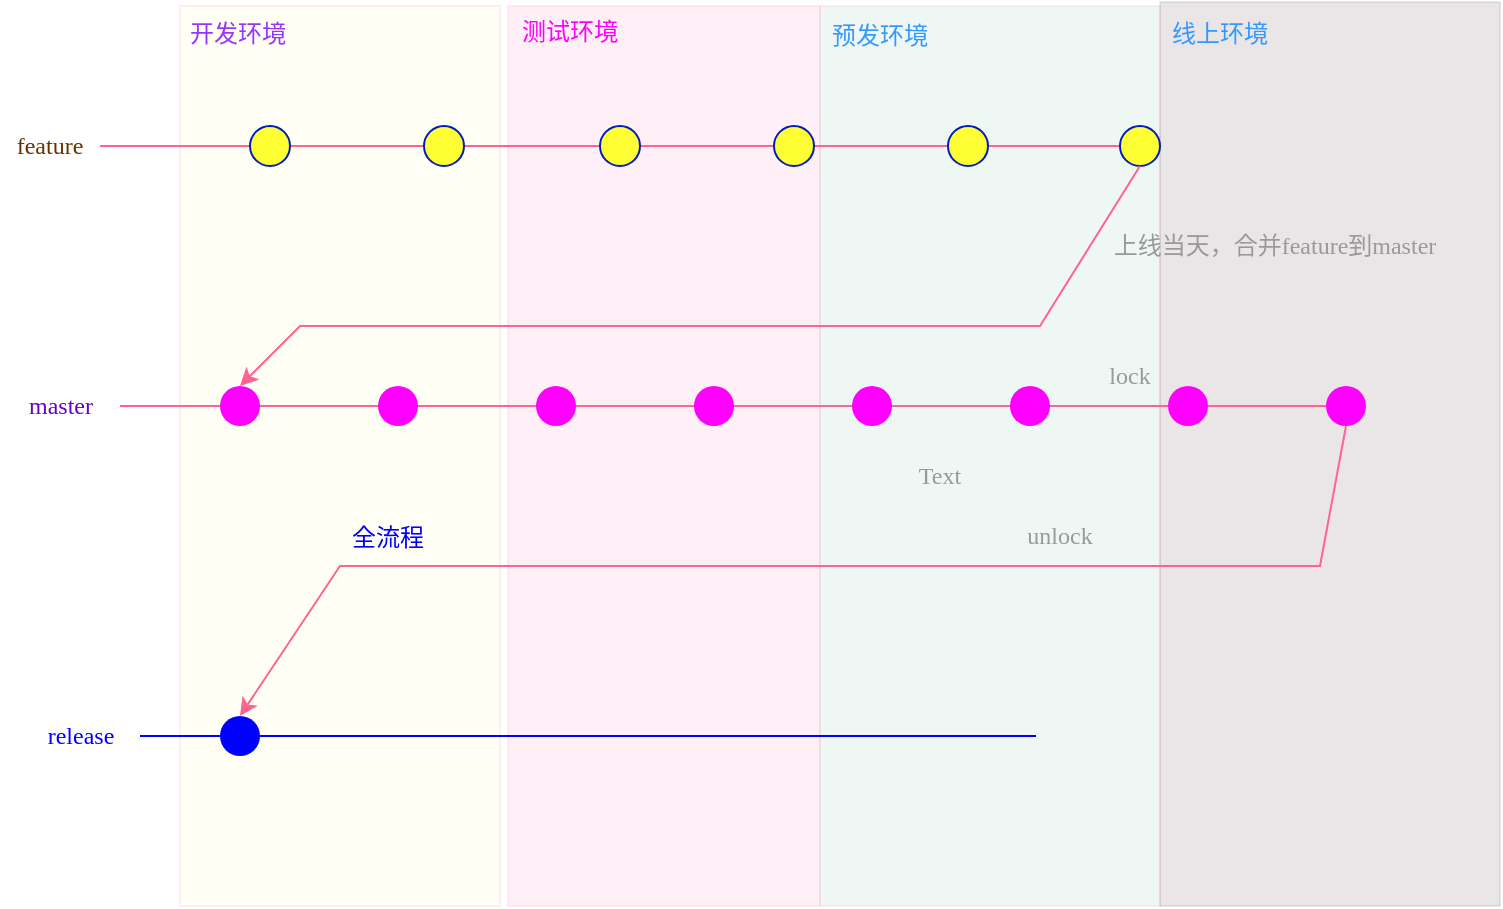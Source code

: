<mxfile version="20.4.2" type="github">
  <diagram id="TzBalXsc01uIw9ZvVDBB" name="第 1 页">
    <mxGraphModel dx="2253" dy="828" grid="1" gridSize="10" guides="1" tooltips="1" connect="1" arrows="1" fold="1" page="1" pageScale="1" pageWidth="827" pageHeight="1169" math="0" shadow="0">
      <root>
        <mxCell id="0" />
        <mxCell id="1" parent="0" />
        <mxCell id="niQiQJxrwAqzrNqDz88d-1" value="" style="rounded=0;whiteSpace=wrap;html=1;fillStyle=auto;strokeColor=#36393d;fontFamily=Comic Sans MS;fillColor=#33001A;opacity=10;" vertex="1" parent="1">
          <mxGeometry x="350" y="608" width="170" height="452" as="geometry" />
        </mxCell>
        <mxCell id="niQiQJxrwAqzrNqDz88d-2" value="" style="rounded=0;whiteSpace=wrap;html=1;fillStyle=auto;strokeColor=#FF6392;fontFamily=Comic Sans MS;fontColor=#663300;fillColor=#FFFF99;opacity=10;" vertex="1" parent="1">
          <mxGeometry x="-140" y="610" width="160" height="450" as="geometry" />
        </mxCell>
        <mxCell id="niQiQJxrwAqzrNqDz88d-3" value="" style="endArrow=none;html=1;rounded=0;strokeColor=#FF6392;fontFamily=Comic Sans MS;fontColor=#3399FF;fillColor=#FFE45E;entryX=0;entryY=0.5;entryDx=0;entryDy=0;" edge="1" parent="1" source="niQiQJxrwAqzrNqDz88d-23" target="niQiQJxrwAqzrNqDz88d-26">
          <mxGeometry width="50" height="50" relative="1" as="geometry">
            <mxPoint x="-170.0" y="690" as="sourcePoint" />
            <mxPoint x="340" y="690" as="targetPoint" />
          </mxGeometry>
        </mxCell>
        <mxCell id="niQiQJxrwAqzrNqDz88d-4" value="" style="rounded=0;whiteSpace=wrap;html=1;fillStyle=auto;strokeColor=#FF6392;fontFamily=Comic Sans MS;fontColor=#663300;fillColor=#67AB9F;opacity=10;" vertex="1" parent="1">
          <mxGeometry x="180" y="610" width="170" height="450" as="geometry" />
        </mxCell>
        <mxCell id="niQiQJxrwAqzrNqDz88d-5" value="" style="endArrow=none;html=1;rounded=0;strokeColor=#FF6392;fontFamily=Comic Sans MS;fontColor=#3399FF;fillColor=#FFE45E;" edge="1" parent="1" source="niQiQJxrwAqzrNqDz88d-7">
          <mxGeometry width="50" height="50" relative="1" as="geometry">
            <mxPoint x="-90" y="710" as="sourcePoint" />
            <mxPoint x="330" y="680" as="targetPoint" />
          </mxGeometry>
        </mxCell>
        <mxCell id="niQiQJxrwAqzrNqDz88d-6" value="" style="rounded=0;whiteSpace=wrap;html=1;fillStyle=auto;strokeColor=#FF6392;fontFamily=Comic Sans MS;fontColor=#663300;fillColor=#FF66B3;opacity=10;" vertex="1" parent="1">
          <mxGeometry x="24" y="610" width="156" height="450" as="geometry" />
        </mxCell>
        <mxCell id="niQiQJxrwAqzrNqDz88d-7" value="feature" style="text;html=1;strokeColor=none;fillColor=none;align=center;verticalAlign=middle;whiteSpace=wrap;rounded=0;fillStyle=auto;fontFamily=Comic Sans MS;fontColor=#663300;opacity=10;" vertex="1" parent="1">
          <mxGeometry x="-230" y="665" width="50" height="30" as="geometry" />
        </mxCell>
        <mxCell id="niQiQJxrwAqzrNqDz88d-8" value="" style="ellipse;whiteSpace=wrap;html=1;aspect=fixed;fontColor=#ffffff;fillColor=#FFFF33;strokeColor=#001DBC;container=0;" vertex="1" parent="1">
          <mxGeometry x="-105" y="670" width="20" height="20" as="geometry" />
        </mxCell>
        <mxCell id="niQiQJxrwAqzrNqDz88d-9" value="" style="ellipse;whiteSpace=wrap;html=1;aspect=fixed;fontColor=#ffffff;fillColor=#FFFF33;strokeColor=#001DBC;container=0;" vertex="1" parent="1">
          <mxGeometry x="-18" y="670" width="20" height="20" as="geometry" />
        </mxCell>
        <mxCell id="niQiQJxrwAqzrNqDz88d-10" value="" style="ellipse;whiteSpace=wrap;html=1;aspect=fixed;fontColor=#ffffff;fillColor=#FFFF33;strokeColor=#001DBC;container=0;" vertex="1" parent="1">
          <mxGeometry x="70" y="670" width="20" height="20" as="geometry" />
        </mxCell>
        <mxCell id="niQiQJxrwAqzrNqDz88d-11" value="" style="ellipse;whiteSpace=wrap;html=1;aspect=fixed;fontColor=#ffffff;fillColor=#FFFF33;strokeColor=#001DBC;container=0;" vertex="1" parent="1">
          <mxGeometry x="157" y="670" width="20" height="20" as="geometry" />
        </mxCell>
        <mxCell id="niQiQJxrwAqzrNqDz88d-12" value="" style="ellipse;whiteSpace=wrap;html=1;aspect=fixed;fontColor=#ffffff;fillColor=#FFFF33;strokeColor=#001DBC;container=0;" vertex="1" parent="1">
          <mxGeometry x="244" y="670" width="20" height="20" as="geometry" />
        </mxCell>
        <mxCell id="niQiQJxrwAqzrNqDz88d-13" value="" style="ellipse;whiteSpace=wrap;html=1;aspect=fixed;fontColor=#ffffff;fillColor=#FFFF33;strokeColor=#001DBC;container=0;" vertex="1" parent="1">
          <mxGeometry x="330" y="670" width="20" height="20" as="geometry" />
        </mxCell>
        <mxCell id="niQiQJxrwAqzrNqDz88d-14" value="&lt;font color=&quot;#9933ff&quot;&gt;开发环境&lt;/font&gt;" style="text;html=1;strokeColor=none;fillColor=none;align=center;verticalAlign=middle;whiteSpace=wrap;rounded=0;fillStyle=auto;fontFamily=Comic Sans MS;fontColor=#663300;opacity=10;" vertex="1" parent="1">
          <mxGeometry x="-141" y="609" width="60" height="30" as="geometry" />
        </mxCell>
        <mxCell id="niQiQJxrwAqzrNqDz88d-15" value="&lt;font color=&quot;#ff00ff&quot;&gt;测试环境&lt;/font&gt;" style="text;html=1;strokeColor=none;fillColor=none;align=center;verticalAlign=middle;whiteSpace=wrap;rounded=0;fillStyle=auto;fontFamily=Comic Sans MS;fontColor=#663300;opacity=10;" vertex="1" parent="1">
          <mxGeometry x="25" y="608" width="60" height="30" as="geometry" />
        </mxCell>
        <mxCell id="niQiQJxrwAqzrNqDz88d-16" value="&lt;font color=&quot;#3399ff&quot;&gt;预发环境&lt;/font&gt;" style="text;html=1;strokeColor=none;fillColor=none;align=center;verticalAlign=middle;whiteSpace=wrap;rounded=0;fillStyle=auto;fontFamily=Comic Sans MS;fontColor=#663300;opacity=10;" vertex="1" parent="1">
          <mxGeometry x="180" y="610" width="60" height="30" as="geometry" />
        </mxCell>
        <mxCell id="niQiQJxrwAqzrNqDz88d-17" value="" style="ellipse;whiteSpace=wrap;html=1;aspect=fixed;fontColor=#ffffff;fillColor=#FF00FF;strokeColor=none;container=0;" vertex="1" parent="1">
          <mxGeometry x="-120" y="800" width="20" height="20" as="geometry" />
        </mxCell>
        <mxCell id="niQiQJxrwAqzrNqDz88d-18" value="" style="endArrow=classic;html=1;rounded=0;strokeColor=#FF6392;fontFamily=Comic Sans MS;fontColor=#3399FF;fillColor=#FFE45E;exitX=0.5;exitY=1;exitDx=0;exitDy=0;entryX=0.5;entryY=0;entryDx=0;entryDy=0;" edge="1" parent="1" source="niQiQJxrwAqzrNqDz88d-13" target="niQiQJxrwAqzrNqDz88d-17">
          <mxGeometry width="50" height="50" relative="1" as="geometry">
            <mxPoint x="320" y="740" as="sourcePoint" />
            <mxPoint x="370" y="690" as="targetPoint" />
            <Array as="points">
              <mxPoint x="290" y="770" />
              <mxPoint x="-80" y="770" />
            </Array>
          </mxGeometry>
        </mxCell>
        <mxCell id="niQiQJxrwAqzrNqDz88d-19" value="" style="ellipse;whiteSpace=wrap;html=1;aspect=fixed;fontColor=#ffffff;fillColor=#FF00FF;strokeColor=none;container=0;" vertex="1" parent="1">
          <mxGeometry x="-41" y="800" width="20" height="20" as="geometry" />
        </mxCell>
        <mxCell id="niQiQJxrwAqzrNqDz88d-20" value="" style="ellipse;whiteSpace=wrap;html=1;aspect=fixed;fontColor=#ffffff;fillColor=#FF00FF;strokeColor=none;container=0;" vertex="1" parent="1">
          <mxGeometry x="38" y="800" width="20" height="20" as="geometry" />
        </mxCell>
        <mxCell id="niQiQJxrwAqzrNqDz88d-21" value="" style="ellipse;whiteSpace=wrap;html=1;aspect=fixed;fontColor=#ffffff;fillColor=#FF00FF;strokeColor=none;container=0;" vertex="1" parent="1">
          <mxGeometry x="117" y="800" width="20" height="20" as="geometry" />
        </mxCell>
        <mxCell id="niQiQJxrwAqzrNqDz88d-22" value="" style="ellipse;whiteSpace=wrap;html=1;aspect=fixed;fontColor=#ffffff;fillColor=#FF00FF;strokeColor=none;container=0;" vertex="1" parent="1">
          <mxGeometry x="196" y="800" width="20" height="20" as="geometry" />
        </mxCell>
        <mxCell id="niQiQJxrwAqzrNqDz88d-23" value="&lt;font color=&quot;#6600cc&quot;&gt;master&lt;/font&gt;" style="text;html=1;align=center;verticalAlign=middle;resizable=0;points=[];autosize=1;strokeColor=none;fillColor=none;fontFamily=Comic Sans MS;fontColor=#3399FF;" vertex="1" parent="1">
          <mxGeometry x="-230" y="795" width="60" height="30" as="geometry" />
        </mxCell>
        <mxCell id="niQiQJxrwAqzrNqDz88d-24" value="" style="ellipse;whiteSpace=wrap;html=1;aspect=fixed;fontColor=#ffffff;fillColor=#FF00FF;strokeColor=none;container=0;" vertex="1" parent="1">
          <mxGeometry x="275" y="800" width="20" height="20" as="geometry" />
        </mxCell>
        <mxCell id="niQiQJxrwAqzrNqDz88d-25" value="" style="ellipse;whiteSpace=wrap;html=1;aspect=fixed;fontColor=#ffffff;fillColor=#FF00FF;strokeColor=none;container=0;" vertex="1" parent="1">
          <mxGeometry x="354" y="800" width="20" height="20" as="geometry" />
        </mxCell>
        <mxCell id="niQiQJxrwAqzrNqDz88d-26" value="" style="ellipse;whiteSpace=wrap;html=1;aspect=fixed;fontColor=#ffffff;fillColor=#FF00FF;strokeColor=none;container=0;" vertex="1" parent="1">
          <mxGeometry x="433" y="800" width="20" height="20" as="geometry" />
        </mxCell>
        <mxCell id="niQiQJxrwAqzrNqDz88d-27" value="&lt;font color=&quot;#999999&quot; face=&quot;Comic Sans MS&quot;&gt;上线当天，合并feature到master&lt;/font&gt;" style="text;html=1;align=center;verticalAlign=middle;whiteSpace=wrap;rounded=0;fillColor=none;strokeColor=none;" vertex="1" parent="1">
          <mxGeometry x="310" y="720" width="194.5" height="20" as="geometry" />
        </mxCell>
        <mxCell id="niQiQJxrwAqzrNqDz88d-28" value="&lt;font color=&quot;#3399ff&quot;&gt;线上环境&lt;/font&gt;" style="text;html=1;strokeColor=none;fillColor=none;align=center;verticalAlign=middle;whiteSpace=wrap;rounded=0;fillStyle=auto;fontFamily=Comic Sans MS;fontColor=#663300;opacity=10;" vertex="1" parent="1">
          <mxGeometry x="350" y="609" width="60" height="30" as="geometry" />
        </mxCell>
        <mxCell id="niQiQJxrwAqzrNqDz88d-29" value="Text" style="text;html=1;strokeColor=none;fillColor=none;align=center;verticalAlign=middle;whiteSpace=wrap;rounded=0;fillStyle=auto;fontFamily=Comic Sans MS;fontColor=#999999;opacity=10;" vertex="1" parent="1">
          <mxGeometry x="210" y="830" width="60" height="30" as="geometry" />
        </mxCell>
        <mxCell id="niQiQJxrwAqzrNqDz88d-30" value="lock" style="text;html=1;strokeColor=none;fillColor=none;align=center;verticalAlign=middle;whiteSpace=wrap;rounded=0;fillStyle=auto;fontFamily=Comic Sans MS;fontColor=#999999;opacity=10;" vertex="1" parent="1">
          <mxGeometry x="305" y="780" width="60" height="30" as="geometry" />
        </mxCell>
        <mxCell id="niQiQJxrwAqzrNqDz88d-31" value="" style="endArrow=classic;html=1;rounded=0;strokeColor=#FF6392;fontFamily=Comic Sans MS;fontColor=#999999;fillColor=#FFE45E;exitX=0.5;exitY=1;exitDx=0;exitDy=0;entryX=0.5;entryY=0;entryDx=0;entryDy=0;" edge="1" parent="1" source="niQiQJxrwAqzrNqDz88d-26" target="niQiQJxrwAqzrNqDz88d-35">
          <mxGeometry width="50" height="50" relative="1" as="geometry">
            <mxPoint x="330" y="850" as="sourcePoint" />
            <mxPoint x="380" y="800" as="targetPoint" />
            <Array as="points">
              <mxPoint x="430" y="890" />
              <mxPoint x="-60" y="890" />
            </Array>
          </mxGeometry>
        </mxCell>
        <mxCell id="niQiQJxrwAqzrNqDz88d-32" value="unlock" style="text;html=1;strokeColor=none;fillColor=none;align=center;verticalAlign=middle;whiteSpace=wrap;rounded=0;fillStyle=auto;fontFamily=Comic Sans MS;fontColor=#999999;opacity=10;" vertex="1" parent="1">
          <mxGeometry x="270" y="860" width="60" height="30" as="geometry" />
        </mxCell>
        <mxCell id="niQiQJxrwAqzrNqDz88d-33" value="&lt;font color=&quot;#0000ff&quot;&gt;release&lt;/font&gt;" style="text;html=1;align=center;verticalAlign=middle;resizable=0;points=[];autosize=1;strokeColor=none;fillColor=none;fontFamily=Comic Sans MS;fontColor=#3399FF;" vertex="1" parent="1">
          <mxGeometry x="-220" y="960" width="60" height="30" as="geometry" />
        </mxCell>
        <mxCell id="niQiQJxrwAqzrNqDz88d-34" value="" style="line;strokeWidth=1;html=1;fillStyle=auto;strokeColor=#0000FF;fontFamily=Comic Sans MS;fontColor=#0000FF;fillColor=#FFF2CC;" vertex="1" parent="1">
          <mxGeometry x="-160" y="970" width="448" height="10" as="geometry" />
        </mxCell>
        <mxCell id="niQiQJxrwAqzrNqDz88d-35" value="" style="ellipse;whiteSpace=wrap;html=1;aspect=fixed;fontColor=#ffffff;fillColor=#0000FF;strokeColor=none;container=0;" vertex="1" parent="1">
          <mxGeometry x="-120" y="965" width="20" height="20" as="geometry" />
        </mxCell>
        <mxCell id="niQiQJxrwAqzrNqDz88d-36" value="全流程" style="text;strokeColor=none;fillColor=none;align=left;verticalAlign=middle;spacingLeft=4;spacingRight=4;overflow=hidden;points=[[0,0.5],[1,0.5]];portConstraint=eastwest;rotatable=0;fillStyle=auto;strokeWidth=1;fontFamily=Comic Sans MS;fontColor=#0000FF;" vertex="1" parent="1">
          <mxGeometry x="-60" y="860" width="80" height="30" as="geometry" />
        </mxCell>
      </root>
    </mxGraphModel>
  </diagram>
</mxfile>
